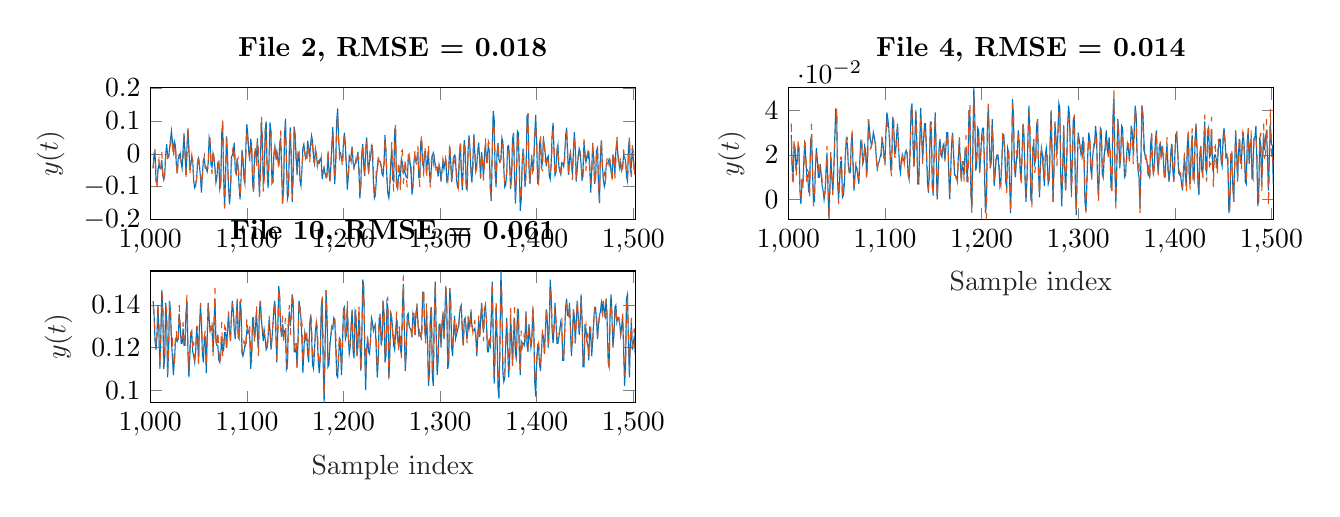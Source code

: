 % This file was created by matlab2tikz.
%
\definecolor{mycolor1}{rgb}{0.0,0.447,0.741}%
\definecolor{mycolor2}{rgb}{0.85,0.325,0.098}%
%
\begin{tikzpicture}

\begin{axis}[%
width=6.159cm,
height=1.674cm,
at={(0cm,2.326cm)},
scale only axis,
xmin=1000,
xmax=1502,
xlabel style={font=\color{white!15!black}},
xlabel={Sample index},
ymin=-0.2,
ymax=0.2,
ylabel style={font=\color{white!15!black}},
ylabel={$y(t)$},
axis background/.style={fill=white},
title style={font=\bfseries},
title={File 2, RMSE = 0.018}
]
\addplot [color=mycolor1, forget plot]
  table[row sep=crcr]{%
1003	-0.043\\
1004	0.002\\
1005	-0.001\\
1006	-0.083\\
1007	-0.093\\
1008	-0.05\\
1009	-0.032\\
1010	-0.044\\
1011	-0.045\\
1012	-0.019\\
1013	-0.066\\
1014	-0.079\\
1015	-0.064\\
1016	-0.003\\
1017	0.029\\
1018	-0.008\\
1019	-0.011\\
1020	0.015\\
1021	0.044\\
1022	0.069\\
1023	0.035\\
1024	0.007\\
1025	0.037\\
1026	0.026\\
1027	-0.032\\
1028	-0.055\\
1029	-0.013\\
1030	-0.007\\
1031	0.001\\
1032	-0.029\\
1033	-0.044\\
1034	0.012\\
1035	0.062\\
1036	-0.0\\
1037	-0.064\\
1038	0.018\\
1039	0.074\\
1040	0.016\\
1041	-0.043\\
1042	-0.035\\
1043	-0.009\\
1044	-0.02\\
1045	-0.083\\
1046	-0.103\\
1047	-0.097\\
1048	-0.073\\
1049	-0.029\\
1050	-0.015\\
1051	-0.038\\
1052	-0.071\\
1053	-0.118\\
1054	-0.066\\
1055	-0.018\\
1056	-0.016\\
1057	-0.043\\
1058	-0.045\\
1059	-0.054\\
1060	-0.028\\
1061	0.049\\
1062	0.032\\
1063	-0.035\\
1064	-0.04\\
1065	3.537e-05\\
1066	-0.013\\
1067	-0.042\\
1068	-0.087\\
1069	-0.072\\
1070	-0.026\\
1071	-0.023\\
1072	-0.107\\
1073	-0.092\\
1074	0.062\\
1075	0.088\\
1076	-0.073\\
1077	-0.163\\
1078	-0.065\\
1079	0.053\\
1080	-0.008\\
1081	-0.101\\
1082	-0.153\\
1083	-0.12\\
1084	-0.01\\
1085	-0.004\\
1086	0.007\\
1087	0.034\\
1088	-0.052\\
1089	-0.061\\
1090	-0.014\\
1091	-0.041\\
1092	-0.101\\
1093	-0.138\\
1094	-0.078\\
1095	0.011\\
1096	-0.016\\
1097	-0.075\\
1098	-0.091\\
1099	0.023\\
1100	0.09\\
1101	0.057\\
1102	0.006\\
1103	-0.012\\
1104	0.046\\
1105	0.02\\
1106	-0.093\\
1107	-0.115\\
1108	0.001\\
1109	0.008\\
1110	-0.007\\
1111	0.047\\
1112	-0.041\\
1113	-0.125\\
1114	-0.043\\
1115	0.098\\
1116	0.052\\
1117	-0.086\\
1118	-0.073\\
1119	0.068\\
1120	0.098\\
1121	-0.047\\
1122	-0.104\\
1123	-0.017\\
1124	0.095\\
1125	0.062\\
1126	-0.09\\
1127	-0.084\\
1128	-0.0\\
1129	0.023\\
1130	-0.007\\
1131	0.008\\
1132	-0.016\\
1133	-0.036\\
1134	0.028\\
1135	0.049\\
1136	-0.051\\
1137	-0.152\\
1138	-0.113\\
1139	0.054\\
1140	0.107\\
1141	-0.022\\
1142	-0.138\\
1143	-0.125\\
1144	0.014\\
1145	0.08\\
1146	-0.026\\
1147	-0.146\\
1148	-0.052\\
1149	0.081\\
1150	0.06\\
1151	-0.011\\
1152	-0.065\\
1153	-0.001\\
1154	0.004\\
1155	-0.081\\
1156	-0.097\\
1157	-0.048\\
1158	0.017\\
1159	0.029\\
1160	0.002\\
1161	-0.015\\
1162	-0.008\\
1163	0.04\\
1164	0.015\\
1165	-0.011\\
1166	0.03\\
1167	0.055\\
1168	0.038\\
1169	-0.01\\
1170	-0.029\\
1171	0.014\\
1172	-0.002\\
1173	-0.034\\
1174	-0.026\\
1175	-0.028\\
1176	-0.015\\
1177	-0.019\\
1178	-0.077\\
1179	-0.053\\
1180	-0.042\\
1181	-0.061\\
1182	-0.072\\
1183	-0.061\\
1184	0.003\\
1185	-0.051\\
1186	-0.082\\
1187	-0.037\\
1188	0.029\\
1189	0.081\\
1190	-0.022\\
1191	-0.092\\
1192	-0.025\\
1193	0.1\\
1194	0.138\\
1195	0.046\\
1196	-0.001\\
1197	0.003\\
1198	-0.016\\
1199	-0.02\\
1200	0.033\\
1201	0.064\\
1202	0.028\\
1203	-0.039\\
1204	-0.109\\
1205	-0.071\\
1206	-0.007\\
1207	-0.018\\
1208	-0.005\\
1209	0.022\\
1210	-0.027\\
1211	-0.041\\
1212	-0.03\\
1213	-0.028\\
1214	-0.016\\
1215	0.006\\
1216	-0.051\\
1217	-0.136\\
1218	-0.088\\
1219	-0.004\\
1220	0.029\\
1221	-0.03\\
1222	-0.068\\
1223	0.016\\
1224	0.05\\
1225	-0.021\\
1226	-0.059\\
1227	-0.019\\
1228	-0.015\\
1229	0.023\\
1230	0.012\\
1231	-0.085\\
1232	-0.135\\
1233	-0.127\\
1234	-0.08\\
1235	-0.044\\
1236	-0.014\\
1237	-0.023\\
1238	-0.024\\
1239	-0.035\\
1240	-0.062\\
1241	-0.067\\
1242	-0.027\\
1243	0.057\\
1244	0.002\\
1245	-0.074\\
1246	-0.122\\
1247	-0.134\\
1248	-0.097\\
1249	-0.024\\
1250	0.016\\
1251	-0.079\\
1252	-0.083\\
1253	0.066\\
1254	0.054\\
1255	-0.097\\
1256	-0.106\\
1257	-0.069\\
1258	-0.062\\
1259	-0.068\\
1260	-0.015\\
1261	-0.027\\
1262	-0.058\\
1263	-0.051\\
1264	-0.06\\
1265	-0.071\\
1266	-0.073\\
1267	-0.023\\
1268	-0.006\\
1269	-0.028\\
1270	-0.06\\
1271	-0.124\\
1272	-0.096\\
1273	-0.024\\
1274	-0.006\\
1275	-0.023\\
1276	-0.017\\
1277	0.004\\
1278	-0.073\\
1279	-0.071\\
1280	0.037\\
1281	0.035\\
1282	-0.032\\
1283	-0.043\\
1284	0.001\\
1285	-3.912e-05\\
1286	-0.048\\
1287	-0.025\\
1288	0.003\\
1289	-0.057\\
1290	-0.089\\
1291	-0.04\\
1292	-0.007\\
1293	0.003\\
1294	-0.008\\
1295	-0.04\\
1296	-0.042\\
1297	-0.041\\
1298	-0.069\\
1299	-0.034\\
1300	-0.049\\
1301	-0.084\\
1302	-0.049\\
1303	-0.024\\
1304	-0.046\\
1305	-0.026\\
1306	-0.021\\
1307	-0.084\\
1308	-0.078\\
1309	-0.042\\
1310	0.021\\
1311	-0.023\\
1312	-0.086\\
1313	-0.055\\
1314	-0.01\\
1315	-0.005\\
1316	-0.016\\
1317	-0.078\\
1318	-0.099\\
1319	-0.09\\
1320	-0.003\\
1321	0.031\\
1322	-0.051\\
1323	-0.11\\
1324	-0.045\\
1325	0.041\\
1326	0.016\\
1327	-0.104\\
1328	-0.109\\
1329	0.01\\
1330	0.056\\
1331	0.015\\
1332	-0.058\\
1333	-0.087\\
1334	-0.018\\
1335	0.06\\
1336	0.0\\
1337	-0.048\\
1338	-0.034\\
1339	0.008\\
1340	0.034\\
1341	-0.02\\
1342	-0.075\\
1343	0.005\\
1344	-0.026\\
1345	-0.074\\
1346	-0.003\\
1347	0.028\\
1348	-0.015\\
1349	-0.007\\
1350	0.025\\
1351	0.008\\
1352	-0.105\\
1353	-0.143\\
1354	0.006\\
1355	0.13\\
1356	0.108\\
1357	-0.06\\
1358	-0.101\\
1359	0.002\\
1360	0.032\\
1361	-0.018\\
1362	-0.025\\
1363	-0.015\\
1364	0.048\\
1365	0.037\\
1366	-0.046\\
1367	-0.101\\
1368	-0.094\\
1369	-0.056\\
1370	0.022\\
1371	0.025\\
1372	-0.033\\
1373	-0.106\\
1374	-0.074\\
1375	0.045\\
1376	0.062\\
1377	-0.054\\
1378	-0.151\\
1379	-0.08\\
1380	0.069\\
1381	0.064\\
1382	-0.046\\
1383	-0.173\\
1384	-0.139\\
1385	-0.026\\
1386	0.016\\
1387	-0.036\\
1388	-0.101\\
1389	-0.052\\
1390	0.116\\
1391	0.119\\
1392	-0.04\\
1393	-0.091\\
1394	-0.042\\
1395	-0.012\\
1396	-0.048\\
1397	-0.023\\
1398	0.06\\
1399	0.118\\
1400	0.038\\
1401	-0.089\\
1402	-0.091\\
1403	0.034\\
1404	0.045\\
1405	-0.044\\
1406	-0.025\\
1407	0.046\\
1408	0.026\\
1409	-0.003\\
1410	-0.038\\
1411	-0.013\\
1412	-0.007\\
1413	-0.065\\
1414	-0.077\\
1415	-0.027\\
1416	0.06\\
1417	0.094\\
1418	0.005\\
1419	-0.065\\
1420	-0.056\\
1421	0.012\\
1422	0.027\\
1423	-0.04\\
1424	-0.054\\
1425	-0.063\\
1426	-0.027\\
1427	-0.03\\
1428	-0.039\\
1429	-0.003\\
1430	0.055\\
1431	0.079\\
1432	0.001\\
1433	-0.064\\
1434	-0.017\\
1435	0.003\\
1436	-0.033\\
1437	-0.064\\
1438	0.006\\
1439	0.066\\
1440	0.015\\
1441	-0.084\\
1442	-0.043\\
1443	-0.008\\
1444	0.016\\
1445	0.006\\
1446	-0.034\\
1447	-0.082\\
1448	-0.048\\
1449	0.035\\
1450	-0.005\\
1451	-0.025\\
1452	-0.008\\
1453	-0.011\\
1454	0.009\\
1455	-0.049\\
1456	-0.118\\
1457	-0.047\\
1458	0.032\\
1459	-0.017\\
1460	-0.091\\
1461	-0.067\\
1462	0.01\\
1463	0.018\\
1464	-0.101\\
1465	-0.15\\
1466	-0.003\\
1467	0.041\\
1468	-0.031\\
1469	-0.076\\
1470	-0.1\\
1471	-0.088\\
1472	-0.033\\
1473	-0.03\\
1474	-0.027\\
1475	-0.016\\
1476	-0.026\\
1477	-0.052\\
1478	-0.073\\
1479	-0.002\\
1480	-0.022\\
1481	-0.062\\
1482	0.011\\
1483	0.035\\
1484	0.002\\
1485	-0.023\\
1486	-0.044\\
1487	-0.028\\
1488	-0.05\\
1489	-0.039\\
1490	-0.003\\
1491	-0.011\\
1492	-0.021\\
1493	-0.069\\
1494	-0.083\\
1495	0.018\\
1496	0.042\\
1497	-0.053\\
1498	-0.039\\
1499	0.018\\
1500	-0.013\\
1501	-0.043\\
1502	-0.045\\
};
\addplot [color=mycolor2, dashed, forget plot]
  table[row sep=crcr]{%
1003	-0.045\\
1004	-0.008\\
1005	0.014\\
1006	-0.064\\
1007	-0.101\\
1008	-0.036\\
1009	-0.017\\
1010	-0.051\\
1011	-0.053\\
1012	0.006\\
1013	-0.061\\
1014	-0.085\\
1015	-0.053\\
1016	-0.003\\
1017	0.011\\
1018	-0.013\\
1019	-0.009\\
1020	0.003\\
1021	0.023\\
1022	0.052\\
1023	0.036\\
1024	-0.011\\
1025	0.02\\
1026	0.031\\
1027	-0.026\\
1028	-0.071\\
1029	-0.005\\
1030	-0.007\\
1031	-0.016\\
1032	-0.022\\
1033	-0.033\\
1034	-0.015\\
1035	0.048\\
1036	0.021\\
1037	-0.08\\
1038	-0.008\\
1039	0.079\\
1040	0.012\\
1041	-0.066\\
1042	-0.019\\
1043	-0.002\\
1044	-0.034\\
1045	-0.072\\
1046	-0.07\\
1047	-0.09\\
1048	-0.078\\
1049	-0.026\\
1050	-0.002\\
1051	-0.042\\
1052	-0.052\\
1053	-0.097\\
1054	-0.067\\
1055	-0.022\\
1056	-0.006\\
1057	-0.044\\
1058	-0.042\\
1059	-0.039\\
1060	-0.046\\
1061	0.031\\
1062	0.041\\
1063	-0.034\\
1064	-0.061\\
1065	0.014\\
1066	-0.011\\
1067	-0.049\\
1068	-0.072\\
1069	-0.055\\
1070	-0.042\\
1071	-0.012\\
1072	-0.076\\
1073	-0.108\\
1074	0.033\\
1075	0.107\\
1076	-0.058\\
1077	-0.166\\
1078	-0.058\\
1079	0.058\\
1080	-0.027\\
1081	-0.089\\
1082	-0.102\\
1083	-0.123\\
1084	-0.038\\
1085	0.011\\
1086	-0.003\\
1087	0.02\\
1088	-0.031\\
1089	-0.064\\
1090	-0.02\\
1091	-0.013\\
1092	-0.087\\
1093	-0.13\\
1094	-0.07\\
1095	0.013\\
1096	-0.019\\
1097	-0.058\\
1098	-0.085\\
1099	0.002\\
1100	0.071\\
1101	0.046\\
1102	0.004\\
1103	-0.022\\
1104	0.032\\
1105	0.023\\
1106	-0.071\\
1107	-0.124\\
1108	0.0\\
1109	0.021\\
1110	-0.044\\
1111	0.043\\
1112	0.01\\
1113	-0.131\\
1114	-0.088\\
1115	0.115\\
1116	0.064\\
1117	-0.116\\
1118	-0.075\\
1119	0.075\\
1120	0.074\\
1121	-0.06\\
1122	-0.081\\
1123	-0.019\\
1124	0.048\\
1125	0.062\\
1126	-0.063\\
1127	-0.089\\
1128	-0.014\\
1129	0.031\\
1130	-0.027\\
1131	0.002\\
1132	0.007\\
1133	-0.05\\
1134	-0.004\\
1135	0.071\\
1136	-0.025\\
1137	-0.153\\
1138	-0.11\\
1139	0.046\\
1140	0.087\\
1141	-0.02\\
1142	-0.104\\
1143	-0.116\\
1144	-0.015\\
1145	0.068\\
1146	0.004\\
1147	-0.139\\
1148	-0.075\\
1149	0.084\\
1150	0.048\\
1151	-0.022\\
1152	-0.051\\
1153	0.004\\
1154	-0.004\\
1155	-0.07\\
1156	-0.08\\
1157	-0.048\\
1158	-0.0\\
1159	0.016\\
1160	0.003\\
1161	-0.013\\
1162	-0.027\\
1163	0.028\\
1164	0.018\\
1165	-0.027\\
1166	0.008\\
1167	0.053\\
1168	0.027\\
1169	-0.019\\
1170	-0.029\\
1171	0.013\\
1172	-0.006\\
1173	-0.038\\
1174	-0.021\\
1175	-0.019\\
1176	-0.029\\
1177	-0.01\\
1178	-0.059\\
1179	-0.059\\
1180	-0.036\\
1181	-0.045\\
1182	-0.067\\
1183	-0.069\\
1184	0.014\\
1185	-0.037\\
1186	-0.088\\
1187	-0.036\\
1188	0.02\\
1189	0.064\\
1190	-0.013\\
1191	-0.078\\
1192	-0.044\\
1193	0.069\\
1194	0.12\\
1195	0.034\\
1196	-0.01\\
1197	0.008\\
1198	-0.015\\
1199	-0.041\\
1200	0.019\\
1201	0.064\\
1202	0.011\\
1203	-0.033\\
1204	-0.082\\
1205	-0.074\\
1206	-0.018\\
1207	-0.011\\
1208	-0.023\\
1209	0.019\\
1210	-0.015\\
1211	-0.051\\
1212	-0.032\\
1213	-0.014\\
1214	-0.034\\
1215	-0.005\\
1216	-0.015\\
1217	-0.125\\
1218	-0.102\\
1219	0.002\\
1220	0.03\\
1221	-0.038\\
1222	-0.069\\
1223	0.015\\
1224	0.043\\
1225	-0.022\\
1226	-0.062\\
1227	-0.004\\
1228	-0.022\\
1229	-0.007\\
1230	0.031\\
1231	-0.051\\
1232	-0.134\\
1233	-0.113\\
1234	-0.051\\
1235	-0.056\\
1236	-0.023\\
1237	-0.007\\
1238	-0.024\\
1239	-0.039\\
1240	-0.048\\
1241	-0.054\\
1242	-0.053\\
1243	0.048\\
1244	0.014\\
1245	-0.069\\
1246	-0.105\\
1247	-0.102\\
1248	-0.097\\
1249	-0.047\\
1250	0.035\\
1251	-0.057\\
1252	-0.115\\
1253	0.048\\
1254	0.094\\
1255	-0.11\\
1256	-0.117\\
1257	-0.021\\
1258	-0.051\\
1259	-0.115\\
1260	0.007\\
1261	0.011\\
1262	-0.091\\
1263	-0.056\\
1264	-0.013\\
1265	-0.067\\
1266	-0.102\\
1267	-0.005\\
1268	0.009\\
1269	-0.052\\
1270	-0.044\\
1271	-0.081\\
1272	-0.104\\
1273	-0.038\\
1274	0.013\\
1275	-0.023\\
1276	-0.039\\
1277	0.027\\
1278	-0.048\\
1279	-0.1\\
1280	0.028\\
1281	0.06\\
1282	-0.051\\
1283	-0.063\\
1284	0.025\\
1285	0.003\\
1286	-0.075\\
1287	-0.022\\
1288	0.029\\
1289	-0.06\\
1290	-0.103\\
1291	-0.019\\
1292	-0.001\\
1293	-0.029\\
1294	-0.006\\
1295	-0.012\\
1296	-0.057\\
1297	-0.041\\
1298	-0.049\\
1299	-0.036\\
1300	-0.044\\
1301	-0.072\\
1302	-0.051\\
1303	-0.017\\
1304	-0.039\\
1305	-0.044\\
1306	0.001\\
1307	-0.069\\
1308	-0.084\\
1309	-0.046\\
1310	0.034\\
1311	-0.025\\
1312	-0.083\\
1313	-0.048\\
1314	-0.001\\
1315	-0.023\\
1316	-0.011\\
1317	-0.05\\
1318	-0.083\\
1319	-0.1\\
1320	-0.005\\
1321	0.039\\
1322	-0.041\\
1323	-0.108\\
1324	-0.043\\
1325	0.037\\
1326	0.015\\
1327	-0.085\\
1328	-0.104\\
1329	0.002\\
1330	0.042\\
1331	0.01\\
1332	-0.043\\
1333	-0.07\\
1334	-0.046\\
1335	0.051\\
1336	0.012\\
1337	-0.055\\
1338	-0.043\\
1339	0.013\\
1340	0.015\\
1341	-0.014\\
1342	-0.074\\
1343	-5.305e-05\\
1344	-0.011\\
1345	-0.081\\
1346	-0.023\\
1347	0.049\\
1348	-0.023\\
1349	-0.041\\
1350	0.038\\
1351	0.029\\
1352	-0.101\\
1353	-0.144\\
1354	0.008\\
1355	0.095\\
1356	0.09\\
1357	-0.04\\
1358	-0.089\\
1359	-0.015\\
1360	0.034\\
1361	-0.026\\
1362	-0.025\\
1363	-0.016\\
1364	0.029\\
1365	0.027\\
1366	-0.021\\
1367	-0.09\\
1368	-0.085\\
1369	-0.058\\
1370	0.01\\
1371	0.022\\
1372	-0.016\\
1373	-0.092\\
1374	-0.082\\
1375	0.029\\
1376	0.064\\
1377	-0.041\\
1378	-0.135\\
1379	-0.087\\
1380	0.055\\
1381	0.05\\
1382	-0.027\\
1383	-0.141\\
1384	-0.13\\
1385	-0.039\\
1386	0.017\\
1387	-0.024\\
1388	-0.089\\
1389	-0.07\\
1390	0.082\\
1391	0.123\\
1392	-0.037\\
1393	-0.093\\
1394	-0.028\\
1395	-0.003\\
1396	-0.07\\
1397	-0.026\\
1398	0.052\\
1399	0.088\\
1400	0.031\\
1401	-0.058\\
1402	-0.096\\
1403	0.012\\
1404	0.052\\
1405	-0.045\\
1406	-0.05\\
1407	0.055\\
1408	0.022\\
1409	-0.026\\
1410	-0.027\\
1411	-0.003\\
1412	-0.019\\
1413	-0.06\\
1414	-0.06\\
1415	-0.038\\
1416	0.028\\
1417	0.083\\
1418	0.015\\
1419	-0.067\\
1420	-0.058\\
1421	0.005\\
1422	0.025\\
1423	-0.046\\
1424	-0.041\\
1425	-0.056\\
1426	-0.032\\
1427	-0.032\\
1428	-0.032\\
1429	-0.019\\
1430	0.031\\
1431	0.069\\
1432	0.01\\
1433	-0.072\\
1434	-0.02\\
1435	0.008\\
1436	-0.031\\
1437	-0.08\\
1438	0.003\\
1439	0.055\\
1440	0.016\\
1441	-0.086\\
1442	-0.033\\
1443	-0.007\\
1444	-0.005\\
1445	-0.001\\
1446	-0.008\\
1447	-0.073\\
1448	-0.077\\
1449	0.044\\
1450	0.007\\
1451	-0.052\\
1452	-0.008\\
1453	0.006\\
1454	-0.012\\
1455	-0.039\\
1456	-0.089\\
1457	-0.067\\
1458	0.021\\
1459	0.004\\
1460	-0.092\\
1461	-0.075\\
1462	0.015\\
1463	0.018\\
1464	-0.083\\
1465	-0.144\\
1466	-0.008\\
1467	0.044\\
1468	-0.038\\
1469	-0.069\\
1470	-0.059\\
1471	-0.091\\
1472	-0.053\\
1473	-0.009\\
1474	-0.024\\
1475	-0.035\\
1476	-0.019\\
1477	-0.028\\
1478	-0.089\\
1479	-0.009\\
1480	0.005\\
1481	-0.075\\
1482	-0.018\\
1483	0.056\\
1484	-0.001\\
1485	-0.044\\
1486	-0.026\\
1487	-0.01\\
1488	-0.065\\
1489	-0.045\\
1490	0.013\\
1491	-0.015\\
1492	-0.032\\
1493	-0.044\\
1494	-0.076\\
1495	-0.016\\
1496	0.055\\
1497	-0.041\\
1498	-0.07\\
1499	0.026\\
1500	0.006\\
1501	-0.069\\
1502	-0.038\\
};
\end{axis}

\begin{axis}[%
width=6.159cm,
height=1.674cm,
at={(8.104cm,2.326cm)},
scale only axis,
xmin=1000,
xmax=1502,
xlabel style={font=\color{white!15!black}},
xlabel={Sample index},
ymin=-0.009,
ymax=0.05,
ylabel style={font=\color{white!15!black}},
ylabel={$y(t)$},
axis background/.style={fill=white},
title style={font=\bfseries},
title={File 4, RMSE = 0.014}
]
\addplot [color=mycolor1, forget plot]
  table[row sep=crcr]{%
1003	0.029\\
1004	0.013\\
1005	0.012\\
1006	0.024\\
1007	0.022\\
1008	0.015\\
1009	0.016\\
1010	0.024\\
1011	0.023\\
1012	0.004\\
1013	-0.002\\
1014	0.007\\
1015	0.006\\
1016	0.017\\
1017	0.026\\
1018	0.019\\
1019	0.011\\
1020	0.011\\
1021	0.004\\
1022	0.005\\
1023	0.026\\
1024	0.029\\
1025	0.013\\
1026	-0.001\\
1027	-0.001\\
1028	0.014\\
1029	0.023\\
1030	0.018\\
1031	0.01\\
1032	0.01\\
1033	0.016\\
1034	0.011\\
1035	0.006\\
1036	0.004\\
1037	-0.0\\
1038	0.003\\
1039	0.013\\
1040	0.021\\
1041	0.005\\
1042	-0.009\\
1043	0.005\\
1044	0.019\\
1045	0.011\\
1046	0.003\\
1047	0.012\\
1048	0.027\\
1049	0.04\\
1050	0.039\\
1051	0.008\\
1052	-0.0\\
1053	0.008\\
1054	0.017\\
1055	0.017\\
1056	0.001\\
1057	0.002\\
1058	0.007\\
1059	0.02\\
1060	0.027\\
1061	0.025\\
1062	0.016\\
1063	0.012\\
1064	0.012\\
1065	0.024\\
1066	0.03\\
1067	0.015\\
1068	0.004\\
1069	0.011\\
1070	0.015\\
1071	0.014\\
1072	0.01\\
1073	0.007\\
1074	0.018\\
1075	0.026\\
1076	0.025\\
1077	0.016\\
1078	0.018\\
1079	0.024\\
1080	0.022\\
1081	0.01\\
1082	0.02\\
1083	0.036\\
1084	0.031\\
1085	0.027\\
1086	0.024\\
1087	0.026\\
1088	0.03\\
1089	0.028\\
1090	0.025\\
1091	0.019\\
1092	0.014\\
1093	0.016\\
1094	0.017\\
1095	0.019\\
1096	0.021\\
1097	0.027\\
1098	0.025\\
1099	0.019\\
1100	0.017\\
1101	0.03\\
1102	0.039\\
1103	0.036\\
1104	0.032\\
1105	0.024\\
1106	0.013\\
1107	0.017\\
1108	0.037\\
1109	0.034\\
1110	0.022\\
1111	0.021\\
1112	0.028\\
1113	0.034\\
1114	0.025\\
1115	0.015\\
1116	0.012\\
1117	0.017\\
1118	0.02\\
1119	0.018\\
1120	0.017\\
1121	0.021\\
1122	0.022\\
1123	0.02\\
1124	0.011\\
1125	0.009\\
1126	0.022\\
1127	0.04\\
1128	0.043\\
1129	0.026\\
1130	0.015\\
1131	0.028\\
1132	0.04\\
1133	0.026\\
1134	0.007\\
1135	0.007\\
1136	0.025\\
1137	0.041\\
1138	0.029\\
1139	0.017\\
1140	0.027\\
1141	0.034\\
1142	0.034\\
1143	0.021\\
1144	0.008\\
1145	0.003\\
1146	0.014\\
1147	0.035\\
1148	0.031\\
1149	0.006\\
1150	0.002\\
1151	0.023\\
1152	0.039\\
1153	0.022\\
1154	-0.0\\
1155	0.008\\
1156	0.023\\
1157	0.027\\
1158	0.02\\
1159	0.019\\
1160	0.024\\
1161	0.025\\
1162	0.018\\
1163	0.023\\
1164	0.03\\
1165	0.03\\
1166	0.012\\
1167	9.878e-05\\
1168	0.012\\
1169	0.025\\
1170	0.03\\
1171	0.021\\
1172	0.011\\
1173	0.011\\
1174	0.009\\
1175	0.009\\
1176	0.02\\
1177	0.027\\
1178	0.017\\
1179	0.009\\
1180	0.015\\
1181	0.014\\
1182	0.011\\
1183	0.023\\
1184	0.023\\
1185	0.008\\
1186	0.016\\
1187	0.04\\
1188	0.037\\
1189	0.002\\
1190	-0.004\\
1191	0.023\\
1192	0.05\\
1193	0.037\\
1194	0.013\\
1195	0.016\\
1196	0.032\\
1197	0.031\\
1198	0.012\\
1199	0.019\\
1200	0.028\\
1201	0.032\\
1202	0.032\\
1203	0.013\\
1204	-0.006\\
1205	-0.002\\
1206	0.032\\
1207	0.042\\
1208	0.028\\
1209	0.014\\
1210	0.017\\
1211	0.036\\
1212	0.025\\
1213	0.006\\
1214	0.011\\
1215	0.018\\
1216	0.02\\
1217	0.02\\
1218	0.014\\
1219	0.006\\
1220	0.008\\
1221	0.017\\
1222	0.029\\
1223	0.029\\
1224	0.022\\
1225	0.008\\
1226	0.005\\
1227	0.023\\
1228	0.021\\
1229	0.009\\
1230	-0.006\\
1231	0.011\\
1232	0.045\\
1233	0.038\\
1234	0.014\\
1235	0.01\\
1236	0.017\\
1237	0.022\\
1238	0.031\\
1239	0.024\\
1240	0.012\\
1241	0.011\\
1242	0.021\\
1243	0.034\\
1244	0.028\\
1245	0.009\\
1246	-0.001\\
1247	0.009\\
1248	0.028\\
1249	0.042\\
1250	0.031\\
1251	-0.0\\
1252	-0.001\\
1253	0.023\\
1254	0.025\\
1255	0.016\\
1256	0.018\\
1257	0.033\\
1258	0.036\\
1259	0.012\\
1260	0.001\\
1261	0.017\\
1262	0.023\\
1263	0.02\\
1264	0.013\\
1265	0.006\\
1266	0.02\\
1267	0.023\\
1268	0.016\\
1269	0.007\\
1270	0.009\\
1271	0.026\\
1272	0.04\\
1273	0.019\\
1274	-0.001\\
1275	0.015\\
1276	0.034\\
1277	0.027\\
1278	0.02\\
1279	0.029\\
1280	0.043\\
1281	0.041\\
1282	0.01\\
1283	-0.003\\
1284	0.014\\
1285	0.033\\
1286	0.015\\
1287	0.004\\
1288	0.015\\
1289	0.032\\
1290	0.042\\
1291	0.038\\
1292	0.018\\
1293	0.003\\
1294	0.019\\
1295	0.036\\
1296	0.037\\
1297	0.009\\
1298	-0.007\\
1299	0.013\\
1300	0.03\\
1301	0.027\\
1302	0.024\\
1303	0.02\\
1304	0.021\\
1305	0.028\\
1306	0.019\\
1307	-0.001\\
1308	-0.005\\
1309	0.007\\
1310	0.021\\
1311	0.03\\
1312	0.027\\
1313	0.014\\
1314	0.01\\
1315	0.019\\
1316	0.023\\
1317	0.025\\
1318	0.033\\
1319	0.028\\
1320	0.01\\
1321	0.001\\
1322	0.014\\
1323	0.032\\
1324	0.031\\
1325	0.011\\
1326	0.01\\
1327	0.02\\
1328	0.024\\
1329	0.031\\
1330	0.023\\
1331	0.02\\
1332	0.028\\
1333	0.021\\
1334	0.005\\
1335	0.008\\
1336	0.037\\
1337	0.046\\
1338	0.015\\
1339	-0.002\\
1340	0.015\\
1341	0.036\\
1342	0.03\\
1343	0.014\\
1344	0.019\\
1345	0.033\\
1346	0.032\\
1347	0.02\\
1348	0.01\\
1349	0.011\\
1350	0.019\\
1351	0.025\\
1352	0.023\\
1353	0.018\\
1354	0.023\\
1355	0.033\\
1356	0.03\\
1357	0.02\\
1358	0.031\\
1359	0.042\\
1360	0.038\\
1361	0.02\\
1362	0.013\\
1363	0.01\\
1364	-0.004\\
1365	0.019\\
1366	0.042\\
1367	0.038\\
1368	0.027\\
1369	0.02\\
1370	0.018\\
1371	0.018\\
1372	0.014\\
1373	0.011\\
1374	0.01\\
1375	0.025\\
1376	0.029\\
1377	0.015\\
1378	0.012\\
1379	0.017\\
1380	0.027\\
1381	0.031\\
1382	0.017\\
1383	0.012\\
1384	0.024\\
1385	0.025\\
1386	0.019\\
1387	0.024\\
1388	0.02\\
1389	0.011\\
1390	0.011\\
1391	0.019\\
1392	0.025\\
1393	0.014\\
1394	0.008\\
1395	0.012\\
1396	0.022\\
1397	0.025\\
1398	0.013\\
1399	0.008\\
1400	0.019\\
1401	0.029\\
1402	0.03\\
1403	0.022\\
1404	0.012\\
1405	0.011\\
1406	0.011\\
1407	0.007\\
1408	0.004\\
1409	0.013\\
1410	0.019\\
1411	0.01\\
1412	0.006\\
1413	0.025\\
1414	0.029\\
1415	0.011\\
1416	0.007\\
1417	0.022\\
1418	0.029\\
1419	0.011\\
1420	0.009\\
1421	0.026\\
1422	0.034\\
1423	0.024\\
1424	0.007\\
1425	0.002\\
1426	0.021\\
1427	0.024\\
1428	0.013\\
1429	0.011\\
1430	0.025\\
1431	0.035\\
1432	0.014\\
1433	0.012\\
1434	0.03\\
1435	0.032\\
1436	0.019\\
1437	0.02\\
1438	0.031\\
1439	0.016\\
1440	0.012\\
1441	0.02\\
1442	0.02\\
1443	0.018\\
1444	0.014\\
1445	0.022\\
1446	0.027\\
1447	0.027\\
1448	0.017\\
1449	0.015\\
1450	0.028\\
1451	0.032\\
1452	0.026\\
1453	0.019\\
1454	0.02\\
1455	0.015\\
1456	-0.006\\
1457	-0.002\\
1458	0.019\\
1459	0.02\\
1460	0.007\\
1461	-0.001\\
1462	0.014\\
1463	0.031\\
1464	0.021\\
1465	0.008\\
1466	0.021\\
1467	0.027\\
1468	0.017\\
1469	0.017\\
1470	0.027\\
1471	0.029\\
1472	0.023\\
1473	0.008\\
1474	0.007\\
1475	0.026\\
1476	0.031\\
1477	0.016\\
1478	0.025\\
1479	0.027\\
1480	0.009\\
1481	0.015\\
1482	0.027\\
1483	0.028\\
1484	0.033\\
1485	0.017\\
1486	-0.003\\
1487	0.004\\
1488	0.028\\
1489	0.023\\
1490	0.007\\
1491	0.02\\
1492	0.029\\
1493	0.022\\
1494	0.028\\
1495	0.031\\
1496	0.018\\
1497	0.004\\
1498	0.022\\
1499	0.034\\
1500	0.025\\
1501	0.024\\
1502	0.007\\
};
\addplot [color=mycolor2, dashed, forget plot]
  table[row sep=crcr]{%
1003	0.034\\
1004	0.012\\
1005	0.006\\
1006	0.027\\
1007	0.024\\
1008	0.01\\
1009	0.016\\
1010	0.026\\
1011	0.023\\
1012	0.005\\
1013	0.001\\
1014	0.011\\
1015	0.005\\
1016	0.013\\
1017	0.028\\
1018	0.022\\
1019	0.008\\
1020	0.013\\
1021	0.012\\
1022	0.0\\
1023	0.022\\
1024	0.034\\
1025	0.016\\
1026	-0.003\\
1027	0.003\\
1028	0.015\\
1029	0.02\\
1030	0.019\\
1031	0.015\\
1032	0.01\\
1033	0.015\\
1034	0.014\\
1035	0.008\\
1036	0.007\\
1037	0.002\\
1038	0.004\\
1039	0.011\\
1040	0.024\\
1041	0.01\\
1042	-0.008\\
1043	0.004\\
1044	0.022\\
1045	0.011\\
1046	0.002\\
1047	0.013\\
1048	0.026\\
1049	0.031\\
1050	0.041\\
1051	0.015\\
1052	-0.002\\
1053	0.007\\
1054	0.019\\
1055	0.019\\
1056	0.001\\
1057	0.007\\
1058	0.007\\
1059	0.019\\
1060	0.025\\
1061	0.028\\
1062	0.016\\
1063	0.013\\
1064	0.012\\
1065	0.022\\
1066	0.031\\
1067	0.018\\
1068	0.004\\
1069	0.012\\
1070	0.017\\
1071	0.013\\
1072	0.012\\
1073	0.009\\
1074	0.017\\
1075	0.022\\
1076	0.027\\
1077	0.016\\
1078	0.016\\
1079	0.023\\
1080	0.024\\
1081	0.009\\
1082	0.016\\
1083	0.036\\
1084	0.03\\
1085	0.023\\
1086	0.024\\
1087	0.026\\
1088	0.025\\
1089	0.026\\
1090	0.027\\
1091	0.019\\
1092	0.012\\
1093	0.017\\
1094	0.017\\
1095	0.018\\
1096	0.018\\
1097	0.028\\
1098	0.025\\
1099	0.019\\
1100	0.015\\
1101	0.029\\
1102	0.037\\
1103	0.032\\
1104	0.03\\
1105	0.027\\
1106	0.014\\
1107	0.01\\
1108	0.036\\
1109	0.036\\
1110	0.019\\
1111	0.019\\
1112	0.03\\
1113	0.032\\
1114	0.022\\
1115	0.019\\
1116	0.014\\
1117	0.014\\
1118	0.019\\
1119	0.02\\
1120	0.016\\
1121	0.02\\
1122	0.022\\
1123	0.021\\
1124	0.012\\
1125	0.009\\
1126	0.019\\
1127	0.035\\
1128	0.041\\
1129	0.026\\
1130	0.013\\
1131	0.023\\
1132	0.039\\
1133	0.027\\
1134	0.009\\
1135	0.007\\
1136	0.023\\
1137	0.037\\
1138	0.03\\
1139	0.016\\
1140	0.026\\
1141	0.032\\
1142	0.032\\
1143	0.021\\
1144	0.013\\
1145	0.004\\
1146	0.009\\
1147	0.033\\
1148	0.034\\
1149	0.007\\
1150	0.001\\
1151	0.022\\
1152	0.038\\
1153	0.022\\
1154	0.001\\
1155	0.01\\
1156	0.022\\
1157	0.024\\
1158	0.019\\
1159	0.022\\
1160	0.023\\
1161	0.023\\
1162	0.017\\
1163	0.023\\
1164	0.027\\
1165	0.03\\
1166	0.015\\
1167	0.001\\
1168	0.011\\
1169	0.022\\
1170	0.029\\
1171	0.022\\
1172	0.013\\
1173	0.011\\
1174	0.01\\
1175	0.008\\
1176	0.018\\
1177	0.028\\
1178	0.019\\
1179	0.007\\
1180	0.017\\
1181	0.017\\
1182	0.008\\
1183	0.02\\
1184	0.029\\
1185	0.008\\
1186	0.008\\
1187	0.039\\
1188	0.043\\
1189	-5.882e-05\\
1190	-0.006\\
1191	0.024\\
1192	0.046\\
1193	0.033\\
1194	0.015\\
1195	0.019\\
1196	0.027\\
1197	0.03\\
1198	0.012\\
1199	0.019\\
1200	0.026\\
1201	0.027\\
1202	0.031\\
1203	0.019\\
1204	-0.001\\
1205	-0.009\\
1206	0.03\\
1207	0.043\\
1208	0.024\\
1209	0.014\\
1210	0.017\\
1211	0.033\\
1212	0.024\\
1213	0.008\\
1214	0.012\\
1215	0.018\\
1216	0.018\\
1217	0.019\\
1218	0.019\\
1219	0.008\\
1220	0.006\\
1221	0.017\\
1222	0.03\\
1223	0.026\\
1224	0.022\\
1225	0.014\\
1226	0.003\\
1227	0.021\\
1228	0.023\\
1229	0.013\\
1230	-0.006\\
1231	0.007\\
1232	0.043\\
1233	0.039\\
1234	0.014\\
1235	0.011\\
1236	0.022\\
1237	0.017\\
1238	0.027\\
1239	0.03\\
1240	0.014\\
1241	0.006\\
1242	0.02\\
1243	0.035\\
1244	0.026\\
1245	0.012\\
1246	0.002\\
1247	0.008\\
1248	0.023\\
1249	0.039\\
1250	0.035\\
1251	0.003\\
1252	-0.004\\
1253	0.023\\
1254	0.027\\
1255	0.012\\
1256	0.015\\
1257	0.034\\
1258	0.035\\
1259	0.011\\
1260	0.002\\
1261	0.02\\
1262	0.022\\
1263	0.016\\
1264	0.018\\
1265	0.008\\
1266	0.017\\
1267	0.022\\
1268	0.022\\
1269	0.007\\
1270	0.008\\
1271	0.023\\
1272	0.039\\
1273	0.022\\
1274	-0.001\\
1275	0.013\\
1276	0.035\\
1277	0.026\\
1278	0.015\\
1279	0.03\\
1280	0.039\\
1281	0.039\\
1282	0.013\\
1283	0.002\\
1284	0.009\\
1285	0.034\\
1286	0.017\\
1287	0.003\\
1288	0.015\\
1289	0.03\\
1290	0.035\\
1291	0.037\\
1292	0.026\\
1293	0.001\\
1294	0.014\\
1295	0.034\\
1296	0.038\\
1297	0.011\\
1298	-0.005\\
1299	0.012\\
1300	0.028\\
1301	0.024\\
1302	0.023\\
1303	0.024\\
1304	0.018\\
1305	0.024\\
1306	0.025\\
1307	0.005\\
1308	-0.006\\
1309	0.008\\
1310	0.022\\
1311	0.026\\
1312	0.028\\
1313	0.018\\
1314	0.009\\
1315	0.017\\
1316	0.024\\
1317	0.022\\
1318	0.03\\
1319	0.03\\
1320	0.013\\
1321	-0.001\\
1322	0.014\\
1323	0.031\\
1324	0.031\\
1325	0.012\\
1326	0.01\\
1327	0.021\\
1328	0.02\\
1329	0.028\\
1330	0.026\\
1331	0.019\\
1332	0.024\\
1333	0.024\\
1334	0.009\\
1335	0.002\\
1336	0.032\\
1337	0.049\\
1338	0.015\\
1339	-0.004\\
1340	0.016\\
1341	0.036\\
1342	0.026\\
1343	0.014\\
1344	0.021\\
1345	0.03\\
1346	0.027\\
1347	0.021\\
1348	0.015\\
1349	0.011\\
1350	0.016\\
1351	0.025\\
1352	0.025\\
1353	0.017\\
1354	0.02\\
1355	0.032\\
1356	0.031\\
1357	0.016\\
1358	0.027\\
1359	0.041\\
1360	0.037\\
1361	0.018\\
1362	0.014\\
1363	0.017\\
1364	-0.006\\
1365	0.012\\
1366	0.043\\
1367	0.038\\
1368	0.021\\
1369	0.022\\
1370	0.022\\
1371	0.014\\
1372	0.012\\
1373	0.017\\
1374	0.009\\
1375	0.018\\
1376	0.031\\
1377	0.016\\
1378	0.01\\
1379	0.016\\
1380	0.026\\
1381	0.028\\
1382	0.019\\
1383	0.011\\
1384	0.022\\
1385	0.026\\
1386	0.017\\
1387	0.022\\
1388	0.024\\
1389	0.011\\
1390	0.008\\
1391	0.019\\
1392	0.028\\
1393	0.013\\
1394	0.009\\
1395	0.014\\
1396	0.02\\
1397	0.024\\
1398	0.016\\
1399	0.008\\
1400	0.016\\
1401	0.027\\
1402	0.029\\
1403	0.022\\
1404	0.014\\
1405	0.012\\
1406	0.012\\
1407	0.01\\
1408	0.005\\
1409	0.013\\
1410	0.021\\
1411	0.013\\
1412	0.003\\
1413	0.024\\
1414	0.032\\
1415	0.011\\
1416	0.004\\
1417	0.022\\
1418	0.032\\
1419	0.007\\
1420	0.008\\
1421	0.027\\
1422	0.033\\
1423	0.02\\
1424	0.012\\
1425	0.005\\
1426	0.016\\
1427	0.024\\
1428	0.016\\
1429	0.01\\
1430	0.021\\
1431	0.038\\
1432	0.015\\
1433	0.008\\
1434	0.03\\
1435	0.034\\
1436	0.015\\
1437	0.016\\
1438	0.037\\
1439	0.016\\
1440	0.005\\
1441	0.023\\
1442	0.024\\
1443	0.014\\
1444	0.011\\
1445	0.027\\
1446	0.024\\
1447	0.023\\
1448	0.02\\
1449	0.015\\
1450	0.023\\
1451	0.031\\
1452	0.027\\
1453	0.017\\
1454	0.019\\
1455	0.019\\
1456	-0.003\\
1457	-0.004\\
1458	0.021\\
1459	0.023\\
1460	0.007\\
1461	-0.001\\
1462	0.015\\
1463	0.03\\
1464	0.021\\
1465	0.009\\
1466	0.021\\
1467	0.029\\
1468	0.015\\
1469	0.013\\
1470	0.03\\
1471	0.028\\
1472	0.02\\
1473	0.012\\
1474	0.009\\
1475	0.02\\
1476	0.032\\
1477	0.017\\
1478	0.021\\
1479	0.031\\
1480	0.01\\
1481	0.009\\
1482	0.029\\
1483	0.029\\
1484	0.027\\
1485	0.021\\
1486	0.004\\
1487	-0.002\\
1488	0.027\\
1489	0.03\\
1490	0.003\\
1491	0.016\\
1492	0.034\\
1493	0.019\\
1494	0.02\\
1495	0.036\\
1496	0.024\\
1497	-0.003\\
1498	0.019\\
1499	0.041\\
1500	0.019\\
1501	0.021\\
1502	0.015\\
};
\end{axis}

\begin{axis}[%
width=6.159cm,
height=1.674cm,
at={(0cm,0cm)},
scale only axis,
xmin=1000,
xmax=1502,
xlabel style={font=\color{white!15!black}},
xlabel={Sample index},
ymin=0.094,
ymax=0.156,
ylabel style={font=\color{white!15!black}},
ylabel={$y(t)$},
axis background/.style={fill=white},
title style={font=\bfseries},
title={File 10, RMSE = 0.061}
]
\addplot [color=mycolor1, forget plot]
  table[row sep=crcr]{%
1003	0.142\\
1004	0.135\\
1005	0.123\\
1006	0.119\\
1007	0.126\\
1008	0.14\\
1009	0.127\\
1010	0.11\\
1011	0.127\\
1012	0.147\\
1013	0.137\\
1014	0.11\\
1015	0.115\\
1016	0.141\\
1017	0.134\\
1018	0.106\\
1019	0.119\\
1020	0.142\\
1021	0.137\\
1022	0.123\\
1023	0.115\\
1024	0.107\\
1025	0.114\\
1026	0.122\\
1027	0.125\\
1028	0.123\\
1029	0.124\\
1030	0.136\\
1031	0.13\\
1032	0.122\\
1033	0.122\\
1034	0.129\\
1035	0.121\\
1036	0.121\\
1037	0.136\\
1038	0.142\\
1039	0.118\\
1040	0.106\\
1041	0.116\\
1042	0.127\\
1043	0.127\\
1044	0.118\\
1045	0.116\\
1046	0.113\\
1047	0.118\\
1048	0.129\\
1049	0.125\\
1050	0.113\\
1051	0.13\\
1052	0.14\\
1053	0.132\\
1054	0.117\\
1055	0.113\\
1056	0.125\\
1057	0.125\\
1058	0.108\\
1059	0.125\\
1060	0.141\\
1061	0.133\\
1062	0.128\\
1063	0.129\\
1064	0.128\\
1065	0.118\\
1066	0.131\\
1067	0.143\\
1068	0.123\\
1069	0.121\\
1070	0.121\\
1071	0.114\\
1072	0.113\\
1073	0.117\\
1074	0.125\\
1075	0.118\\
1076	0.119\\
1077	0.127\\
1078	0.127\\
1079	0.12\\
1080	0.128\\
1081	0.136\\
1082	0.128\\
1083	0.123\\
1084	0.134\\
1085	0.142\\
1086	0.137\\
1087	0.128\\
1088	0.124\\
1089	0.134\\
1090	0.142\\
1091	0.125\\
1092	0.124\\
1093	0.142\\
1094	0.138\\
1095	0.118\\
1096	0.116\\
1097	0.118\\
1098	0.121\\
1099	0.122\\
1100	0.128\\
1101	0.127\\
1102	0.128\\
1103	0.125\\
1104	0.11\\
1105	0.117\\
1106	0.134\\
1107	0.13\\
1108	0.124\\
1109	0.13\\
1110	0.136\\
1111	0.126\\
1112	0.119\\
1113	0.137\\
1114	0.142\\
1115	0.134\\
1116	0.128\\
1117	0.123\\
1118	0.128\\
1119	0.124\\
1120	0.119\\
1121	0.12\\
1122	0.125\\
1123	0.133\\
1124	0.128\\
1125	0.119\\
1126	0.124\\
1127	0.131\\
1128	0.139\\
1129	0.142\\
1130	0.127\\
1131	0.113\\
1132	0.128\\
1133	0.149\\
1134	0.144\\
1135	0.129\\
1136	0.125\\
1137	0.131\\
1138	0.125\\
1139	0.128\\
1140	0.128\\
1141	0.11\\
1142	0.112\\
1143	0.132\\
1144	0.137\\
1145	0.13\\
1146	0.135\\
1147	0.145\\
1148	0.141\\
1149	0.118\\
1150	0.118\\
1151	0.12\\
1152	0.111\\
1153	0.124\\
1154	0.142\\
1155	0.139\\
1156	0.134\\
1157	0.124\\
1158	0.108\\
1159	0.119\\
1160	0.127\\
1161	0.124\\
1162	0.126\\
1163	0.117\\
1164	0.113\\
1165	0.131\\
1166	0.135\\
1167	0.126\\
1168	0.112\\
1169	0.11\\
1170	0.118\\
1171	0.128\\
1172	0.132\\
1173	0.124\\
1174	0.113\\
1175	0.108\\
1176	0.115\\
1177	0.139\\
1178	0.143\\
1179	0.113\\
1180	0.094\\
1181	0.12\\
1182	0.147\\
1183	0.134\\
1184	0.111\\
1185	0.112\\
1186	0.121\\
1187	0.126\\
1188	0.13\\
1189	0.129\\
1190	0.134\\
1191	0.133\\
1192	0.121\\
1193	0.107\\
1194	0.106\\
1195	0.115\\
1196	0.125\\
1197	0.119\\
1198	0.107\\
1199	0.121\\
1200	0.138\\
1201	0.139\\
1202	0.124\\
1203	0.126\\
1204	0.139\\
1205	0.125\\
1206	0.117\\
1207	0.12\\
1208	0.131\\
1209	0.138\\
1210	0.118\\
1211	0.115\\
1212	0.137\\
1213	0.135\\
1214	0.116\\
1215	0.122\\
1216	0.136\\
1217	0.125\\
1218	0.109\\
1219	0.125\\
1220	0.152\\
1221	0.149\\
1222	0.118\\
1223	0.1\\
1224	0.119\\
1225	0.125\\
1226	0.118\\
1227	0.117\\
1228	0.123\\
1229	0.134\\
1230	0.132\\
1231	0.128\\
1232	0.13\\
1233	0.13\\
1234	0.118\\
1235	0.106\\
1236	0.114\\
1237	0.134\\
1238	0.134\\
1239	0.121\\
1240	0.124\\
1241	0.142\\
1242	0.136\\
1243	0.113\\
1244	0.116\\
1245	0.141\\
1246	0.139\\
1247	0.105\\
1248	0.117\\
1249	0.136\\
1250	0.134\\
1251	0.128\\
1252	0.121\\
1253	0.119\\
1254	0.128\\
1255	0.134\\
1256	0.124\\
1257	0.121\\
1258	0.127\\
1259	0.119\\
1260	0.117\\
1261	0.138\\
1262	0.15\\
1263	0.128\\
1264	0.109\\
1265	0.117\\
1266	0.135\\
1267	0.136\\
1268	0.13\\
1269	0.129\\
1270	0.128\\
1271	0.126\\
1272	0.136\\
1273	0.134\\
1274	0.126\\
1275	0.136\\
1276	0.139\\
1277	0.133\\
1278	0.126\\
1279	0.126\\
1280	0.125\\
1281	0.128\\
1282	0.146\\
1283	0.146\\
1284	0.129\\
1285	0.124\\
1286	0.137\\
1287	0.123\\
1288	0.102\\
1289	0.108\\
1290	0.135\\
1291	0.139\\
1292	0.107\\
1293	0.102\\
1294	0.134\\
1295	0.151\\
1296	0.126\\
1297	0.107\\
1298	0.114\\
1299	0.131\\
1300	0.131\\
1301	0.12\\
1302	0.131\\
1303	0.136\\
1304	0.124\\
1305	0.136\\
1306	0.149\\
1307	0.137\\
1308	0.11\\
1309	0.113\\
1310	0.148\\
1311	0.142\\
1312	0.12\\
1313	0.116\\
1314	0.127\\
1315	0.135\\
1316	0.124\\
1317	0.126\\
1318	0.128\\
1319	0.13\\
1320	0.135\\
1321	0.139\\
1322	0.14\\
1323	0.128\\
1324	0.121\\
1325	0.133\\
1326	0.134\\
1327	0.128\\
1328	0.124\\
1329	0.132\\
1330	0.129\\
1331	0.133\\
1332	0.137\\
1333	0.13\\
1334	0.128\\
1335	0.128\\
1336	0.129\\
1337	0.125\\
1338	0.116\\
1339	0.125\\
1340	0.133\\
1341	0.125\\
1342	0.133\\
1343	0.141\\
1344	0.132\\
1345	0.127\\
1346	0.138\\
1347	0.14\\
1348	0.133\\
1349	0.118\\
1350	0.118\\
1351	0.123\\
1352	0.121\\
1353	0.135\\
1354	0.151\\
1355	0.125\\
1356	0.103\\
1357	0.118\\
1358	0.139\\
1359	0.125\\
1360	0.101\\
1361	0.096\\
1362	0.122\\
1363	0.156\\
1364	0.14\\
1365	0.108\\
1366	0.104\\
1367	0.106\\
1368	0.122\\
1369	0.134\\
1370	0.12\\
1371	0.106\\
1372	0.114\\
1373	0.135\\
1374	0.123\\
1375	0.112\\
1376	0.125\\
1377	0.134\\
1378	0.117\\
1379	0.115\\
1380	0.134\\
1381	0.138\\
1382	0.119\\
1383	0.107\\
1384	0.123\\
1385	0.122\\
1386	0.122\\
1387	0.121\\
1388	0.125\\
1389	0.137\\
1390	0.121\\
1391	0.118\\
1392	0.131\\
1393	0.125\\
1394	0.12\\
1395	0.124\\
1396	0.138\\
1397	0.129\\
1398	0.104\\
1399	0.097\\
1400	0.112\\
1401	0.121\\
1402	0.12\\
1403	0.112\\
1404	0.109\\
1405	0.119\\
1406	0.127\\
1407	0.125\\
1408	0.117\\
1409	0.127\\
1410	0.138\\
1411	0.132\\
1412	0.12\\
1413	0.129\\
1414	0.152\\
1415	0.145\\
1416	0.128\\
1417	0.122\\
1418	0.13\\
1419	0.141\\
1420	0.132\\
1421	0.122\\
1422	0.122\\
1423	0.125\\
1424	0.128\\
1425	0.132\\
1426	0.13\\
1427	0.114\\
1428	0.114\\
1429	0.127\\
1430	0.139\\
1431	0.143\\
1432	0.135\\
1433	0.135\\
1434	0.141\\
1435	0.128\\
1436	0.116\\
1437	0.124\\
1438	0.138\\
1439	0.134\\
1440	0.122\\
1441	0.133\\
1442	0.142\\
1443	0.135\\
1444	0.126\\
1445	0.132\\
1446	0.145\\
1447	0.133\\
1448	0.111\\
1449	0.111\\
1450	0.13\\
1451	0.129\\
1452	0.123\\
1453	0.121\\
1454	0.114\\
1455	0.13\\
1456	0.126\\
1457	0.116\\
1458	0.124\\
1459	0.132\\
1460	0.139\\
1461	0.139\\
1462	0.132\\
1463	0.124\\
1464	0.131\\
1465	0.135\\
1466	0.137\\
1467	0.141\\
1468	0.137\\
1469	0.142\\
1470	0.136\\
1471	0.137\\
1472	0.143\\
1473	0.132\\
1474	0.113\\
1475	0.111\\
1476	0.136\\
1477	0.145\\
1478	0.134\\
1479	0.12\\
1480	0.126\\
1481	0.139\\
1482	0.14\\
1483	0.132\\
1484	0.134\\
1485	0.134\\
1486	0.131\\
1487	0.126\\
1488	0.13\\
1489	0.135\\
1490	0.119\\
1491	0.102\\
1492	0.112\\
1493	0.143\\
1494	0.145\\
1495	0.122\\
1496	0.106\\
1497	0.123\\
1498	0.132\\
1499	0.119\\
1500	0.122\\
1501	0.125\\
1502	0.117\\
};
\addplot [color=mycolor2, dashed, forget plot]
  table[row sep=crcr]{%
1003	0.14\\
1004	0.136\\
1005	0.126\\
1006	0.12\\
1007	0.126\\
1008	0.139\\
1009	0.131\\
1010	0.111\\
1011	0.125\\
1012	0.146\\
1013	0.142\\
1014	0.112\\
1015	0.117\\
1016	0.14\\
1017	0.137\\
1018	0.108\\
1019	0.12\\
1020	0.142\\
1021	0.136\\
1022	0.123\\
1023	0.124\\
1024	0.111\\
1025	0.111\\
1026	0.124\\
1027	0.128\\
1028	0.122\\
1029	0.122\\
1030	0.14\\
1031	0.129\\
1032	0.124\\
1033	0.124\\
1034	0.132\\
1035	0.122\\
1036	0.122\\
1037	0.134\\
1038	0.145\\
1039	0.122\\
1040	0.11\\
1041	0.119\\
1042	0.127\\
1043	0.128\\
1044	0.121\\
1045	0.122\\
1046	0.115\\
1047	0.118\\
1048	0.13\\
1049	0.13\\
1050	0.112\\
1051	0.129\\
1052	0.141\\
1053	0.134\\
1054	0.119\\
1055	0.118\\
1056	0.125\\
1057	0.128\\
1058	0.111\\
1059	0.124\\
1060	0.141\\
1061	0.134\\
1062	0.128\\
1063	0.131\\
1064	0.133\\
1065	0.116\\
1066	0.128\\
1067	0.148\\
1068	0.124\\
1069	0.12\\
1070	0.128\\
1071	0.119\\
1072	0.112\\
1073	0.118\\
1074	0.132\\
1075	0.116\\
1076	0.12\\
1077	0.13\\
1078	0.129\\
1079	0.118\\
1080	0.129\\
1081	0.137\\
1082	0.129\\
1083	0.123\\
1084	0.134\\
1085	0.141\\
1086	0.136\\
1087	0.131\\
1088	0.127\\
1089	0.131\\
1090	0.143\\
1091	0.128\\
1092	0.123\\
1093	0.14\\
1094	0.143\\
1095	0.118\\
1096	0.119\\
1097	0.123\\
1098	0.122\\
1099	0.119\\
1100	0.134\\
1101	0.128\\
1102	0.126\\
1103	0.13\\
1104	0.116\\
1105	0.113\\
1106	0.134\\
1107	0.134\\
1108	0.122\\
1109	0.129\\
1110	0.14\\
1111	0.128\\
1112	0.116\\
1113	0.138\\
1114	0.142\\
1115	0.131\\
1116	0.131\\
1117	0.127\\
1118	0.127\\
1119	0.125\\
1120	0.125\\
1121	0.121\\
1122	0.123\\
1123	0.135\\
1124	0.13\\
1125	0.12\\
1126	0.125\\
1127	0.131\\
1128	0.135\\
1129	0.142\\
1130	0.132\\
1131	0.114\\
1132	0.124\\
1133	0.148\\
1134	0.143\\
1135	0.129\\
1136	0.127\\
1137	0.135\\
1138	0.123\\
1139	0.128\\
1140	0.134\\
1141	0.114\\
1142	0.11\\
1143	0.133\\
1144	0.14\\
1145	0.126\\
1146	0.134\\
1147	0.146\\
1148	0.141\\
1149	0.119\\
1150	0.122\\
1151	0.124\\
1152	0.11\\
1153	0.121\\
1154	0.142\\
1155	0.139\\
1156	0.131\\
1157	0.132\\
1158	0.113\\
1159	0.117\\
1160	0.129\\
1161	0.128\\
1162	0.124\\
1163	0.123\\
1164	0.116\\
1165	0.128\\
1166	0.136\\
1167	0.132\\
1168	0.114\\
1169	0.115\\
1170	0.12\\
1171	0.125\\
1172	0.132\\
1173	0.129\\
1174	0.117\\
1175	0.111\\
1176	0.115\\
1177	0.135\\
1178	0.144\\
1179	0.121\\
1180	0.098\\
1181	0.118\\
1182	0.147\\
1183	0.136\\
1184	0.114\\
1185	0.117\\
1186	0.123\\
1187	0.123\\
1188	0.132\\
1189	0.131\\
1190	0.132\\
1191	0.133\\
1192	0.128\\
1193	0.111\\
1194	0.108\\
1195	0.118\\
1196	0.126\\
1197	0.123\\
1198	0.11\\
1199	0.121\\
1200	0.136\\
1201	0.14\\
1202	0.126\\
1203	0.124\\
1204	0.142\\
1205	0.127\\
1206	0.119\\
1207	0.122\\
1208	0.13\\
1209	0.137\\
1210	0.122\\
1211	0.117\\
1212	0.134\\
1213	0.138\\
1214	0.118\\
1215	0.12\\
1216	0.14\\
1217	0.128\\
1218	0.109\\
1219	0.124\\
1220	0.15\\
1221	0.146\\
1222	0.125\\
1223	0.106\\
1224	0.121\\
1225	0.124\\
1226	0.12\\
1227	0.119\\
1228	0.123\\
1229	0.133\\
1230	0.131\\
1231	0.13\\
1232	0.13\\
1233	0.131\\
1234	0.123\\
1235	0.11\\
1236	0.114\\
1237	0.133\\
1238	0.136\\
1239	0.122\\
1240	0.124\\
1241	0.141\\
1242	0.139\\
1243	0.116\\
1244	0.116\\
1245	0.138\\
1246	0.144\\
1247	0.106\\
1248	0.118\\
1249	0.137\\
1250	0.133\\
1251	0.126\\
1252	0.128\\
1253	0.122\\
1254	0.123\\
1255	0.137\\
1256	0.129\\
1257	0.118\\
1258	0.13\\
1259	0.126\\
1260	0.115\\
1261	0.132\\
1262	0.154\\
1263	0.13\\
1264	0.111\\
1265	0.121\\
1266	0.135\\
1267	0.132\\
1268	0.131\\
1269	0.132\\
1270	0.128\\
1271	0.124\\
1272	0.136\\
1273	0.136\\
1274	0.124\\
1275	0.134\\
1276	0.141\\
1277	0.134\\
1278	0.125\\
1279	0.13\\
1280	0.127\\
1281	0.123\\
1282	0.144\\
1283	0.148\\
1284	0.13\\
1285	0.122\\
1286	0.141\\
1287	0.127\\
1288	0.105\\
1289	0.109\\
1290	0.134\\
1291	0.14\\
1292	0.112\\
1293	0.106\\
1294	0.13\\
1295	0.15\\
1296	0.129\\
1297	0.112\\
1298	0.116\\
1299	0.13\\
1300	0.131\\
1301	0.122\\
1302	0.131\\
1303	0.137\\
1304	0.123\\
1305	0.133\\
1306	0.148\\
1307	0.14\\
1308	0.113\\
1309	0.112\\
1310	0.148\\
1311	0.14\\
1312	0.121\\
1313	0.12\\
1314	0.128\\
1315	0.133\\
1316	0.124\\
1317	0.13\\
1318	0.128\\
1319	0.128\\
1320	0.134\\
1321	0.138\\
1322	0.139\\
1323	0.129\\
1324	0.121\\
1325	0.132\\
1326	0.133\\
1327	0.129\\
1328	0.122\\
1329	0.135\\
1330	0.129\\
1331	0.13\\
1332	0.138\\
1333	0.132\\
1334	0.127\\
1335	0.129\\
1336	0.133\\
1337	0.126\\
1338	0.118\\
1339	0.125\\
1340	0.135\\
1341	0.124\\
1342	0.132\\
1343	0.141\\
1344	0.134\\
1345	0.123\\
1346	0.138\\
1347	0.14\\
1348	0.133\\
1349	0.12\\
1350	0.122\\
1351	0.124\\
1352	0.121\\
1353	0.131\\
1354	0.151\\
1355	0.131\\
1356	0.107\\
1357	0.116\\
1358	0.142\\
1359	0.127\\
1360	0.106\\
1361	0.104\\
1362	0.117\\
1363	0.15\\
1364	0.145\\
1365	0.114\\
1366	0.107\\
1367	0.111\\
1368	0.12\\
1369	0.132\\
1370	0.127\\
1371	0.11\\
1372	0.11\\
1373	0.139\\
1374	0.127\\
1375	0.111\\
1376	0.125\\
1377	0.139\\
1378	0.118\\
1379	0.114\\
1380	0.138\\
1381	0.138\\
1382	0.121\\
1383	0.11\\
1384	0.128\\
1385	0.12\\
1386	0.122\\
1387	0.126\\
1388	0.124\\
1389	0.136\\
1390	0.125\\
1391	0.119\\
1392	0.129\\
1393	0.128\\
1394	0.121\\
1395	0.121\\
1396	0.14\\
1397	0.132\\
1398	0.108\\
1399	0.103\\
1400	0.115\\
1401	0.12\\
1402	0.122\\
1403	0.118\\
1404	0.112\\
1405	0.118\\
1406	0.128\\
1407	0.128\\
1408	0.117\\
1409	0.126\\
1410	0.139\\
1411	0.133\\
1412	0.121\\
1413	0.126\\
1414	0.149\\
1415	0.144\\
1416	0.129\\
1417	0.125\\
1418	0.128\\
1419	0.139\\
1420	0.133\\
1421	0.125\\
1422	0.123\\
1423	0.126\\
1424	0.129\\
1425	0.131\\
1426	0.134\\
1427	0.118\\
1428	0.114\\
1429	0.127\\
1430	0.137\\
1431	0.141\\
1432	0.135\\
1433	0.134\\
1434	0.14\\
1435	0.13\\
1436	0.118\\
1437	0.121\\
1438	0.138\\
1439	0.134\\
1440	0.122\\
1441	0.132\\
1442	0.143\\
1443	0.133\\
1444	0.127\\
1445	0.131\\
1446	0.143\\
1447	0.134\\
1448	0.117\\
1449	0.112\\
1450	0.129\\
1451	0.131\\
1452	0.122\\
1453	0.127\\
1454	0.116\\
1455	0.128\\
1456	0.129\\
1457	0.119\\
1458	0.122\\
1459	0.131\\
1460	0.139\\
1461	0.135\\
1462	0.136\\
1463	0.125\\
1464	0.129\\
1465	0.135\\
1466	0.136\\
1467	0.139\\
1468	0.136\\
1469	0.142\\
1470	0.135\\
1471	0.134\\
1472	0.143\\
1473	0.134\\
1474	0.118\\
1475	0.109\\
1476	0.135\\
1477	0.141\\
1478	0.136\\
1479	0.121\\
1480	0.128\\
1481	0.135\\
1482	0.139\\
1483	0.131\\
1484	0.133\\
1485	0.134\\
1486	0.131\\
1487	0.126\\
1488	0.129\\
1489	0.136\\
1490	0.123\\
1491	0.107\\
1492	0.111\\
1493	0.141\\
1494	0.144\\
1495	0.126\\
1496	0.11\\
1497	0.124\\
1498	0.134\\
1499	0.12\\
1500	0.124\\
1501	0.129\\
1502	0.118\\
};
\end{axis}
\end{tikzpicture}%